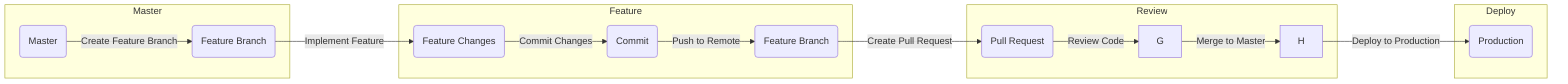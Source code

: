 graph LR

  subgraph Master
    A(Master)
    A --> |"Create Feature Branch"| B(Feature Branch)
  end

  subgraph Feature
    B --> |"Implement Feature"| C(Feature Changes)
    C --> |"Commit Changes"| D(Commit)
    D --> |"Push to Remote"| E
  end

  subgraph Review
    E(Feature Branch)
    E --> |"Create Pull Request"| F(Pull Request)
    F --> |"Review Code"| G
    G --> |"Merge to Master"| H
  end

  subgraph Deploy
    H --> |"Deploy to Production"| I(Production)
  end